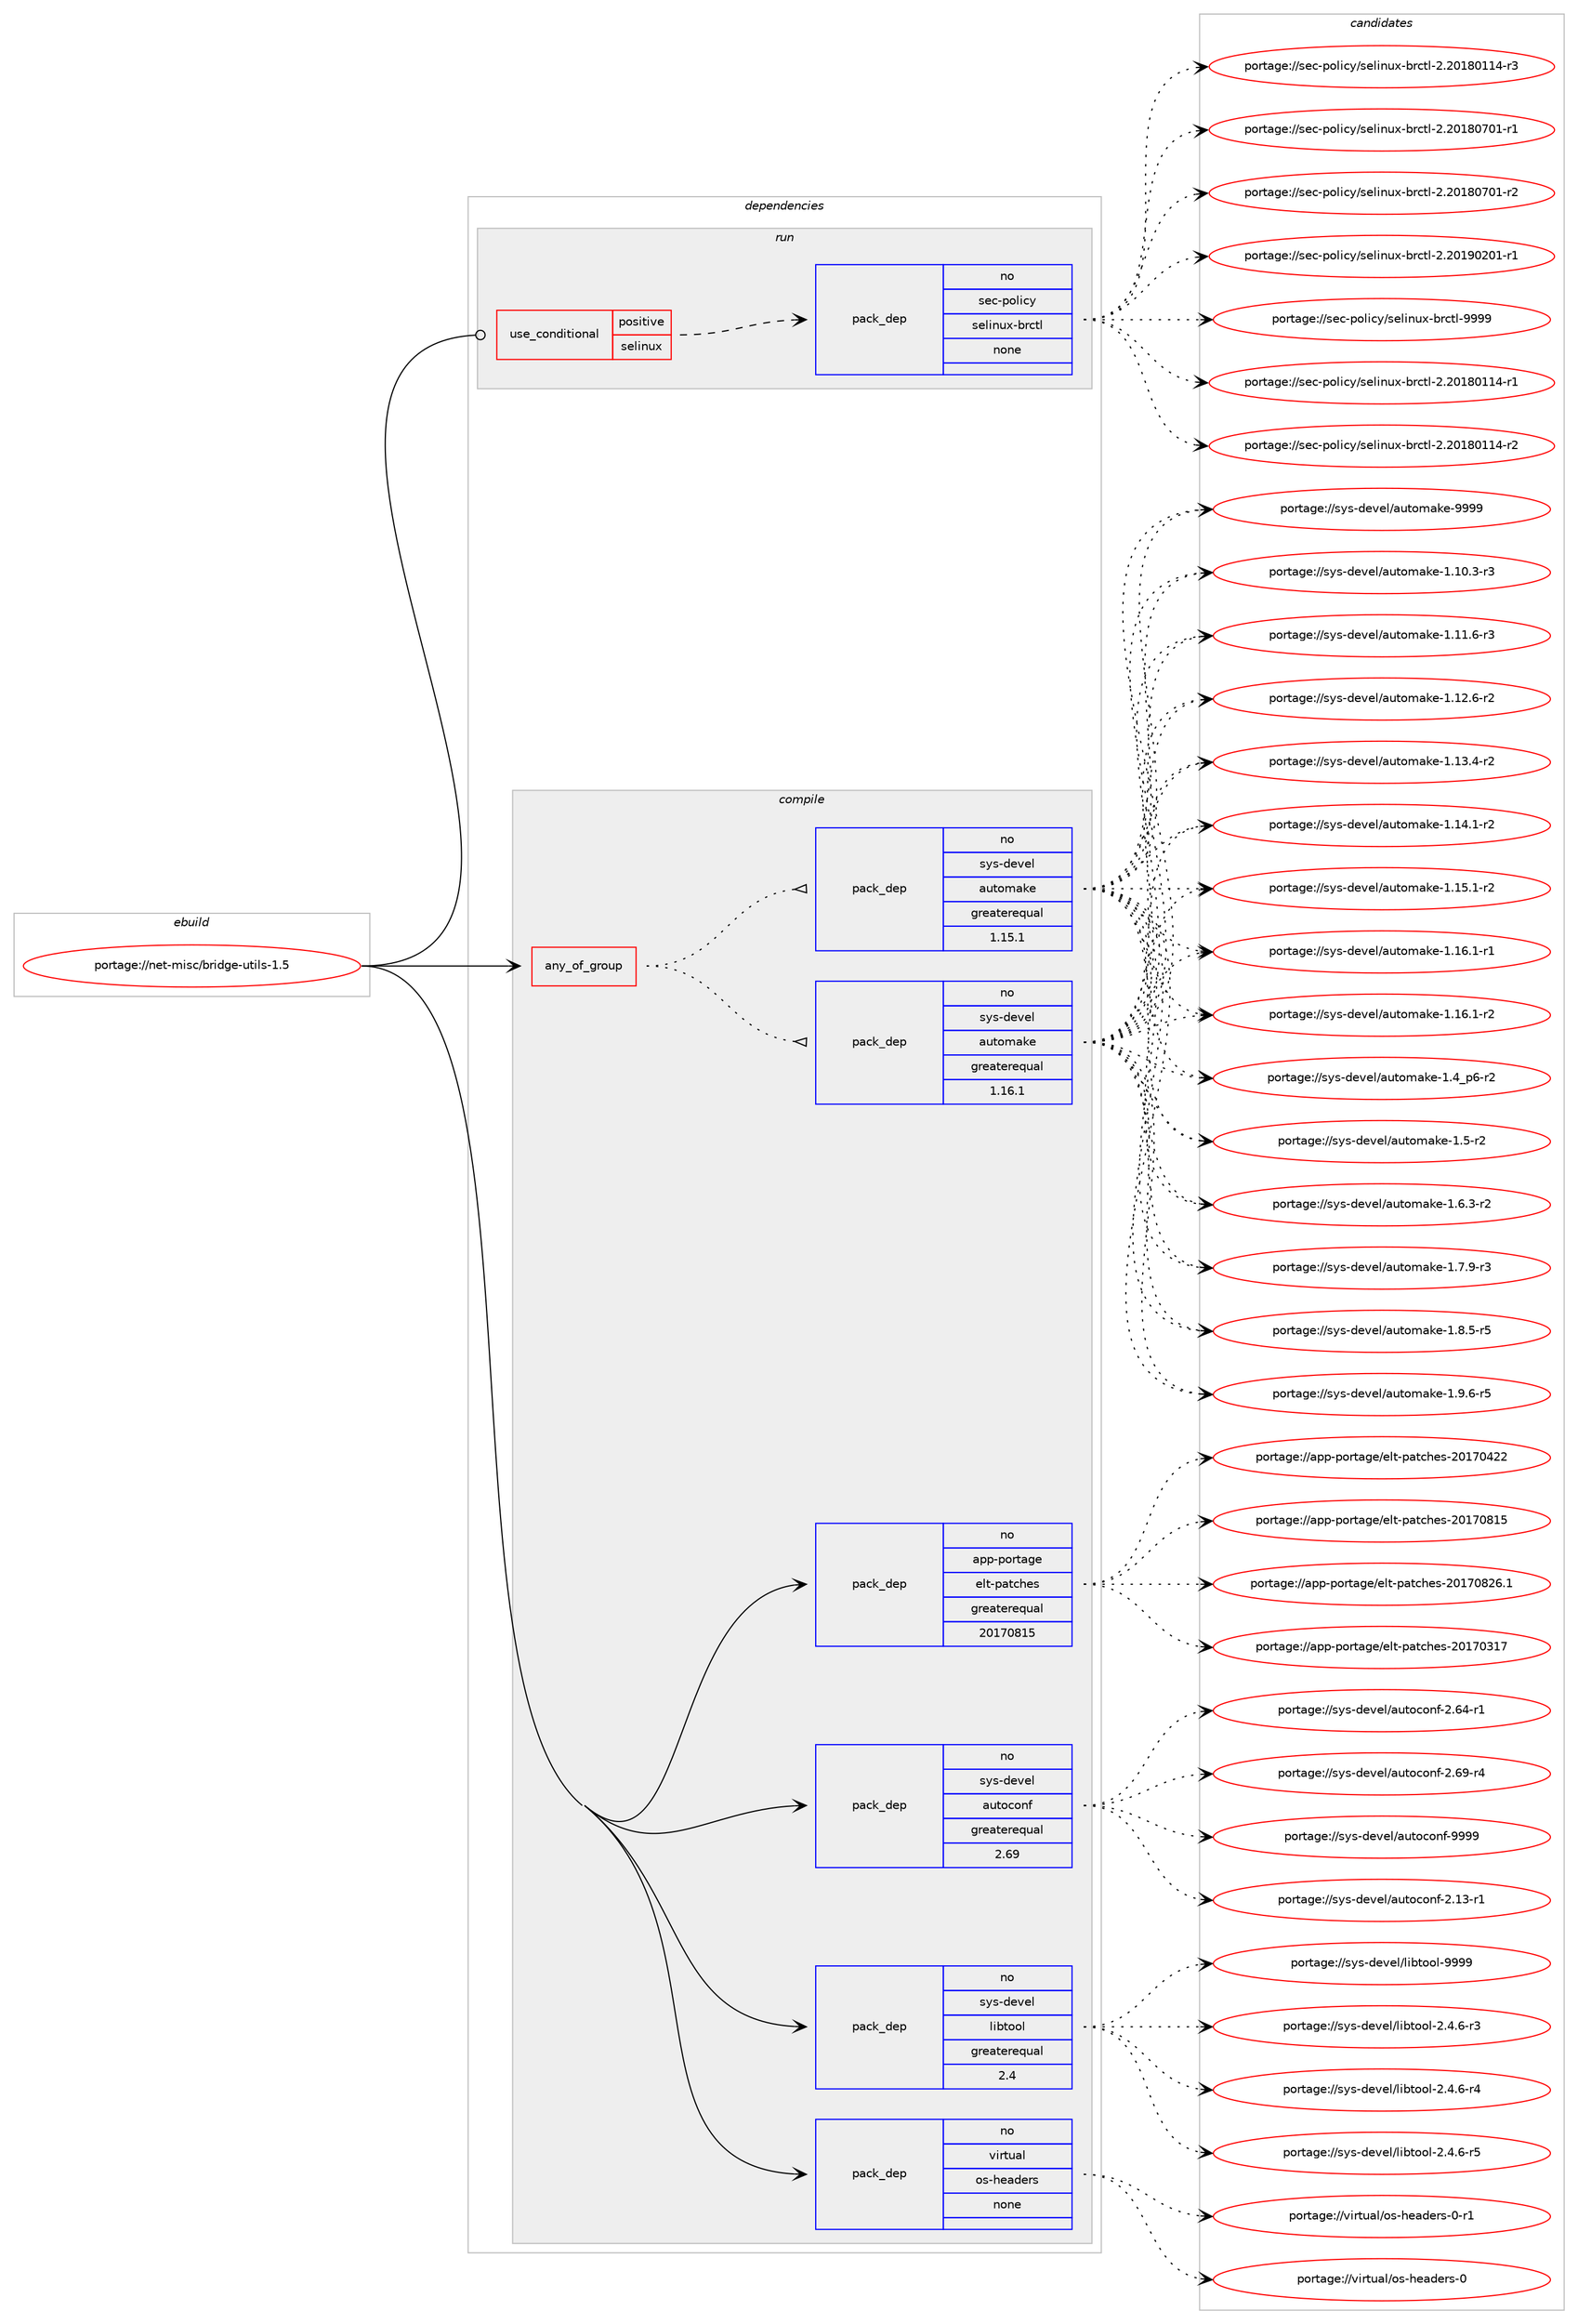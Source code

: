 digraph prolog {

# *************
# Graph options
# *************

newrank=true;
concentrate=true;
compound=true;
graph [rankdir=LR,fontname=Helvetica,fontsize=10,ranksep=1.5];#, ranksep=2.5, nodesep=0.2];
edge  [arrowhead=vee];
node  [fontname=Helvetica,fontsize=10];

# **********
# The ebuild
# **********

subgraph cluster_leftcol {
color=gray;
rank=same;
label=<<i>ebuild</i>>;
id [label="portage://net-misc/bridge-utils-1.5", color=red, width=4, href="../net-misc/bridge-utils-1.5.svg"];
}

# ****************
# The dependencies
# ****************

subgraph cluster_midcol {
color=gray;
label=<<i>dependencies</i>>;
subgraph cluster_compile {
fillcolor="#eeeeee";
style=filled;
label=<<i>compile</i>>;
subgraph any5926 {
dependency364390 [label=<<TABLE BORDER="0" CELLBORDER="1" CELLSPACING="0" CELLPADDING="4"><TR><TD CELLPADDING="10">any_of_group</TD></TR></TABLE>>, shape=none, color=red];subgraph pack267076 {
dependency364391 [label=<<TABLE BORDER="0" CELLBORDER="1" CELLSPACING="0" CELLPADDING="4" WIDTH="220"><TR><TD ROWSPAN="6" CELLPADDING="30">pack_dep</TD></TR><TR><TD WIDTH="110">no</TD></TR><TR><TD>sys-devel</TD></TR><TR><TD>automake</TD></TR><TR><TD>greaterequal</TD></TR><TR><TD>1.16.1</TD></TR></TABLE>>, shape=none, color=blue];
}
dependency364390:e -> dependency364391:w [weight=20,style="dotted",arrowhead="oinv"];
subgraph pack267077 {
dependency364392 [label=<<TABLE BORDER="0" CELLBORDER="1" CELLSPACING="0" CELLPADDING="4" WIDTH="220"><TR><TD ROWSPAN="6" CELLPADDING="30">pack_dep</TD></TR><TR><TD WIDTH="110">no</TD></TR><TR><TD>sys-devel</TD></TR><TR><TD>automake</TD></TR><TR><TD>greaterequal</TD></TR><TR><TD>1.15.1</TD></TR></TABLE>>, shape=none, color=blue];
}
dependency364390:e -> dependency364392:w [weight=20,style="dotted",arrowhead="oinv"];
}
id:e -> dependency364390:w [weight=20,style="solid",arrowhead="vee"];
subgraph pack267078 {
dependency364393 [label=<<TABLE BORDER="0" CELLBORDER="1" CELLSPACING="0" CELLPADDING="4" WIDTH="220"><TR><TD ROWSPAN="6" CELLPADDING="30">pack_dep</TD></TR><TR><TD WIDTH="110">no</TD></TR><TR><TD>app-portage</TD></TR><TR><TD>elt-patches</TD></TR><TR><TD>greaterequal</TD></TR><TR><TD>20170815</TD></TR></TABLE>>, shape=none, color=blue];
}
id:e -> dependency364393:w [weight=20,style="solid",arrowhead="vee"];
subgraph pack267079 {
dependency364394 [label=<<TABLE BORDER="0" CELLBORDER="1" CELLSPACING="0" CELLPADDING="4" WIDTH="220"><TR><TD ROWSPAN="6" CELLPADDING="30">pack_dep</TD></TR><TR><TD WIDTH="110">no</TD></TR><TR><TD>sys-devel</TD></TR><TR><TD>autoconf</TD></TR><TR><TD>greaterequal</TD></TR><TR><TD>2.69</TD></TR></TABLE>>, shape=none, color=blue];
}
id:e -> dependency364394:w [weight=20,style="solid",arrowhead="vee"];
subgraph pack267080 {
dependency364395 [label=<<TABLE BORDER="0" CELLBORDER="1" CELLSPACING="0" CELLPADDING="4" WIDTH="220"><TR><TD ROWSPAN="6" CELLPADDING="30">pack_dep</TD></TR><TR><TD WIDTH="110">no</TD></TR><TR><TD>sys-devel</TD></TR><TR><TD>libtool</TD></TR><TR><TD>greaterequal</TD></TR><TR><TD>2.4</TD></TR></TABLE>>, shape=none, color=blue];
}
id:e -> dependency364395:w [weight=20,style="solid",arrowhead="vee"];
subgraph pack267081 {
dependency364396 [label=<<TABLE BORDER="0" CELLBORDER="1" CELLSPACING="0" CELLPADDING="4" WIDTH="220"><TR><TD ROWSPAN="6" CELLPADDING="30">pack_dep</TD></TR><TR><TD WIDTH="110">no</TD></TR><TR><TD>virtual</TD></TR><TR><TD>os-headers</TD></TR><TR><TD>none</TD></TR><TR><TD></TD></TR></TABLE>>, shape=none, color=blue];
}
id:e -> dependency364396:w [weight=20,style="solid",arrowhead="vee"];
}
subgraph cluster_compileandrun {
fillcolor="#eeeeee";
style=filled;
label=<<i>compile and run</i>>;
}
subgraph cluster_run {
fillcolor="#eeeeee";
style=filled;
label=<<i>run</i>>;
subgraph cond91236 {
dependency364397 [label=<<TABLE BORDER="0" CELLBORDER="1" CELLSPACING="0" CELLPADDING="4"><TR><TD ROWSPAN="3" CELLPADDING="10">use_conditional</TD></TR><TR><TD>positive</TD></TR><TR><TD>selinux</TD></TR></TABLE>>, shape=none, color=red];
subgraph pack267082 {
dependency364398 [label=<<TABLE BORDER="0" CELLBORDER="1" CELLSPACING="0" CELLPADDING="4" WIDTH="220"><TR><TD ROWSPAN="6" CELLPADDING="30">pack_dep</TD></TR><TR><TD WIDTH="110">no</TD></TR><TR><TD>sec-policy</TD></TR><TR><TD>selinux-brctl</TD></TR><TR><TD>none</TD></TR><TR><TD></TD></TR></TABLE>>, shape=none, color=blue];
}
dependency364397:e -> dependency364398:w [weight=20,style="dashed",arrowhead="vee"];
}
id:e -> dependency364397:w [weight=20,style="solid",arrowhead="odot"];
}
}

# **************
# The candidates
# **************

subgraph cluster_choices {
rank=same;
color=gray;
label=<<i>candidates</i>>;

subgraph choice267076 {
color=black;
nodesep=1;
choiceportage11512111545100101118101108479711711611110997107101454946494846514511451 [label="portage://sys-devel/automake-1.10.3-r3", color=red, width=4,href="../sys-devel/automake-1.10.3-r3.svg"];
choiceportage11512111545100101118101108479711711611110997107101454946494946544511451 [label="portage://sys-devel/automake-1.11.6-r3", color=red, width=4,href="../sys-devel/automake-1.11.6-r3.svg"];
choiceportage11512111545100101118101108479711711611110997107101454946495046544511450 [label="portage://sys-devel/automake-1.12.6-r2", color=red, width=4,href="../sys-devel/automake-1.12.6-r2.svg"];
choiceportage11512111545100101118101108479711711611110997107101454946495146524511450 [label="portage://sys-devel/automake-1.13.4-r2", color=red, width=4,href="../sys-devel/automake-1.13.4-r2.svg"];
choiceportage11512111545100101118101108479711711611110997107101454946495246494511450 [label="portage://sys-devel/automake-1.14.1-r2", color=red, width=4,href="../sys-devel/automake-1.14.1-r2.svg"];
choiceportage11512111545100101118101108479711711611110997107101454946495346494511450 [label="portage://sys-devel/automake-1.15.1-r2", color=red, width=4,href="../sys-devel/automake-1.15.1-r2.svg"];
choiceportage11512111545100101118101108479711711611110997107101454946495446494511449 [label="portage://sys-devel/automake-1.16.1-r1", color=red, width=4,href="../sys-devel/automake-1.16.1-r1.svg"];
choiceportage11512111545100101118101108479711711611110997107101454946495446494511450 [label="portage://sys-devel/automake-1.16.1-r2", color=red, width=4,href="../sys-devel/automake-1.16.1-r2.svg"];
choiceportage115121115451001011181011084797117116111109971071014549465295112544511450 [label="portage://sys-devel/automake-1.4_p6-r2", color=red, width=4,href="../sys-devel/automake-1.4_p6-r2.svg"];
choiceportage11512111545100101118101108479711711611110997107101454946534511450 [label="portage://sys-devel/automake-1.5-r2", color=red, width=4,href="../sys-devel/automake-1.5-r2.svg"];
choiceportage115121115451001011181011084797117116111109971071014549465446514511450 [label="portage://sys-devel/automake-1.6.3-r2", color=red, width=4,href="../sys-devel/automake-1.6.3-r2.svg"];
choiceportage115121115451001011181011084797117116111109971071014549465546574511451 [label="portage://sys-devel/automake-1.7.9-r3", color=red, width=4,href="../sys-devel/automake-1.7.9-r3.svg"];
choiceportage115121115451001011181011084797117116111109971071014549465646534511453 [label="portage://sys-devel/automake-1.8.5-r5", color=red, width=4,href="../sys-devel/automake-1.8.5-r5.svg"];
choiceportage115121115451001011181011084797117116111109971071014549465746544511453 [label="portage://sys-devel/automake-1.9.6-r5", color=red, width=4,href="../sys-devel/automake-1.9.6-r5.svg"];
choiceportage115121115451001011181011084797117116111109971071014557575757 [label="portage://sys-devel/automake-9999", color=red, width=4,href="../sys-devel/automake-9999.svg"];
dependency364391:e -> choiceportage11512111545100101118101108479711711611110997107101454946494846514511451:w [style=dotted,weight="100"];
dependency364391:e -> choiceportage11512111545100101118101108479711711611110997107101454946494946544511451:w [style=dotted,weight="100"];
dependency364391:e -> choiceportage11512111545100101118101108479711711611110997107101454946495046544511450:w [style=dotted,weight="100"];
dependency364391:e -> choiceportage11512111545100101118101108479711711611110997107101454946495146524511450:w [style=dotted,weight="100"];
dependency364391:e -> choiceportage11512111545100101118101108479711711611110997107101454946495246494511450:w [style=dotted,weight="100"];
dependency364391:e -> choiceportage11512111545100101118101108479711711611110997107101454946495346494511450:w [style=dotted,weight="100"];
dependency364391:e -> choiceportage11512111545100101118101108479711711611110997107101454946495446494511449:w [style=dotted,weight="100"];
dependency364391:e -> choiceportage11512111545100101118101108479711711611110997107101454946495446494511450:w [style=dotted,weight="100"];
dependency364391:e -> choiceportage115121115451001011181011084797117116111109971071014549465295112544511450:w [style=dotted,weight="100"];
dependency364391:e -> choiceportage11512111545100101118101108479711711611110997107101454946534511450:w [style=dotted,weight="100"];
dependency364391:e -> choiceportage115121115451001011181011084797117116111109971071014549465446514511450:w [style=dotted,weight="100"];
dependency364391:e -> choiceportage115121115451001011181011084797117116111109971071014549465546574511451:w [style=dotted,weight="100"];
dependency364391:e -> choiceportage115121115451001011181011084797117116111109971071014549465646534511453:w [style=dotted,weight="100"];
dependency364391:e -> choiceportage115121115451001011181011084797117116111109971071014549465746544511453:w [style=dotted,weight="100"];
dependency364391:e -> choiceportage115121115451001011181011084797117116111109971071014557575757:w [style=dotted,weight="100"];
}
subgraph choice267077 {
color=black;
nodesep=1;
choiceportage11512111545100101118101108479711711611110997107101454946494846514511451 [label="portage://sys-devel/automake-1.10.3-r3", color=red, width=4,href="../sys-devel/automake-1.10.3-r3.svg"];
choiceportage11512111545100101118101108479711711611110997107101454946494946544511451 [label="portage://sys-devel/automake-1.11.6-r3", color=red, width=4,href="../sys-devel/automake-1.11.6-r3.svg"];
choiceportage11512111545100101118101108479711711611110997107101454946495046544511450 [label="portage://sys-devel/automake-1.12.6-r2", color=red, width=4,href="../sys-devel/automake-1.12.6-r2.svg"];
choiceportage11512111545100101118101108479711711611110997107101454946495146524511450 [label="portage://sys-devel/automake-1.13.4-r2", color=red, width=4,href="../sys-devel/automake-1.13.4-r2.svg"];
choiceportage11512111545100101118101108479711711611110997107101454946495246494511450 [label="portage://sys-devel/automake-1.14.1-r2", color=red, width=4,href="../sys-devel/automake-1.14.1-r2.svg"];
choiceportage11512111545100101118101108479711711611110997107101454946495346494511450 [label="portage://sys-devel/automake-1.15.1-r2", color=red, width=4,href="../sys-devel/automake-1.15.1-r2.svg"];
choiceportage11512111545100101118101108479711711611110997107101454946495446494511449 [label="portage://sys-devel/automake-1.16.1-r1", color=red, width=4,href="../sys-devel/automake-1.16.1-r1.svg"];
choiceportage11512111545100101118101108479711711611110997107101454946495446494511450 [label="portage://sys-devel/automake-1.16.1-r2", color=red, width=4,href="../sys-devel/automake-1.16.1-r2.svg"];
choiceportage115121115451001011181011084797117116111109971071014549465295112544511450 [label="portage://sys-devel/automake-1.4_p6-r2", color=red, width=4,href="../sys-devel/automake-1.4_p6-r2.svg"];
choiceportage11512111545100101118101108479711711611110997107101454946534511450 [label="portage://sys-devel/automake-1.5-r2", color=red, width=4,href="../sys-devel/automake-1.5-r2.svg"];
choiceportage115121115451001011181011084797117116111109971071014549465446514511450 [label="portage://sys-devel/automake-1.6.3-r2", color=red, width=4,href="../sys-devel/automake-1.6.3-r2.svg"];
choiceportage115121115451001011181011084797117116111109971071014549465546574511451 [label="portage://sys-devel/automake-1.7.9-r3", color=red, width=4,href="../sys-devel/automake-1.7.9-r3.svg"];
choiceportage115121115451001011181011084797117116111109971071014549465646534511453 [label="portage://sys-devel/automake-1.8.5-r5", color=red, width=4,href="../sys-devel/automake-1.8.5-r5.svg"];
choiceportage115121115451001011181011084797117116111109971071014549465746544511453 [label="portage://sys-devel/automake-1.9.6-r5", color=red, width=4,href="../sys-devel/automake-1.9.6-r5.svg"];
choiceportage115121115451001011181011084797117116111109971071014557575757 [label="portage://sys-devel/automake-9999", color=red, width=4,href="../sys-devel/automake-9999.svg"];
dependency364392:e -> choiceportage11512111545100101118101108479711711611110997107101454946494846514511451:w [style=dotted,weight="100"];
dependency364392:e -> choiceportage11512111545100101118101108479711711611110997107101454946494946544511451:w [style=dotted,weight="100"];
dependency364392:e -> choiceportage11512111545100101118101108479711711611110997107101454946495046544511450:w [style=dotted,weight="100"];
dependency364392:e -> choiceportage11512111545100101118101108479711711611110997107101454946495146524511450:w [style=dotted,weight="100"];
dependency364392:e -> choiceportage11512111545100101118101108479711711611110997107101454946495246494511450:w [style=dotted,weight="100"];
dependency364392:e -> choiceportage11512111545100101118101108479711711611110997107101454946495346494511450:w [style=dotted,weight="100"];
dependency364392:e -> choiceportage11512111545100101118101108479711711611110997107101454946495446494511449:w [style=dotted,weight="100"];
dependency364392:e -> choiceportage11512111545100101118101108479711711611110997107101454946495446494511450:w [style=dotted,weight="100"];
dependency364392:e -> choiceportage115121115451001011181011084797117116111109971071014549465295112544511450:w [style=dotted,weight="100"];
dependency364392:e -> choiceportage11512111545100101118101108479711711611110997107101454946534511450:w [style=dotted,weight="100"];
dependency364392:e -> choiceportage115121115451001011181011084797117116111109971071014549465446514511450:w [style=dotted,weight="100"];
dependency364392:e -> choiceportage115121115451001011181011084797117116111109971071014549465546574511451:w [style=dotted,weight="100"];
dependency364392:e -> choiceportage115121115451001011181011084797117116111109971071014549465646534511453:w [style=dotted,weight="100"];
dependency364392:e -> choiceportage115121115451001011181011084797117116111109971071014549465746544511453:w [style=dotted,weight="100"];
dependency364392:e -> choiceportage115121115451001011181011084797117116111109971071014557575757:w [style=dotted,weight="100"];
}
subgraph choice267078 {
color=black;
nodesep=1;
choiceportage97112112451121111141169710310147101108116451129711699104101115455048495548514955 [label="portage://app-portage/elt-patches-20170317", color=red, width=4,href="../app-portage/elt-patches-20170317.svg"];
choiceportage97112112451121111141169710310147101108116451129711699104101115455048495548525050 [label="portage://app-portage/elt-patches-20170422", color=red, width=4,href="../app-portage/elt-patches-20170422.svg"];
choiceportage97112112451121111141169710310147101108116451129711699104101115455048495548564953 [label="portage://app-portage/elt-patches-20170815", color=red, width=4,href="../app-portage/elt-patches-20170815.svg"];
choiceportage971121124511211111411697103101471011081164511297116991041011154550484955485650544649 [label="portage://app-portage/elt-patches-20170826.1", color=red, width=4,href="../app-portage/elt-patches-20170826.1.svg"];
dependency364393:e -> choiceportage97112112451121111141169710310147101108116451129711699104101115455048495548514955:w [style=dotted,weight="100"];
dependency364393:e -> choiceportage97112112451121111141169710310147101108116451129711699104101115455048495548525050:w [style=dotted,weight="100"];
dependency364393:e -> choiceportage97112112451121111141169710310147101108116451129711699104101115455048495548564953:w [style=dotted,weight="100"];
dependency364393:e -> choiceportage971121124511211111411697103101471011081164511297116991041011154550484955485650544649:w [style=dotted,weight="100"];
}
subgraph choice267079 {
color=black;
nodesep=1;
choiceportage1151211154510010111810110847971171161119911111010245504649514511449 [label="portage://sys-devel/autoconf-2.13-r1", color=red, width=4,href="../sys-devel/autoconf-2.13-r1.svg"];
choiceportage1151211154510010111810110847971171161119911111010245504654524511449 [label="portage://sys-devel/autoconf-2.64-r1", color=red, width=4,href="../sys-devel/autoconf-2.64-r1.svg"];
choiceportage1151211154510010111810110847971171161119911111010245504654574511452 [label="portage://sys-devel/autoconf-2.69-r4", color=red, width=4,href="../sys-devel/autoconf-2.69-r4.svg"];
choiceportage115121115451001011181011084797117116111991111101024557575757 [label="portage://sys-devel/autoconf-9999", color=red, width=4,href="../sys-devel/autoconf-9999.svg"];
dependency364394:e -> choiceportage1151211154510010111810110847971171161119911111010245504649514511449:w [style=dotted,weight="100"];
dependency364394:e -> choiceportage1151211154510010111810110847971171161119911111010245504654524511449:w [style=dotted,weight="100"];
dependency364394:e -> choiceportage1151211154510010111810110847971171161119911111010245504654574511452:w [style=dotted,weight="100"];
dependency364394:e -> choiceportage115121115451001011181011084797117116111991111101024557575757:w [style=dotted,weight="100"];
}
subgraph choice267080 {
color=black;
nodesep=1;
choiceportage1151211154510010111810110847108105981161111111084550465246544511451 [label="portage://sys-devel/libtool-2.4.6-r3", color=red, width=4,href="../sys-devel/libtool-2.4.6-r3.svg"];
choiceportage1151211154510010111810110847108105981161111111084550465246544511452 [label="portage://sys-devel/libtool-2.4.6-r4", color=red, width=4,href="../sys-devel/libtool-2.4.6-r4.svg"];
choiceportage1151211154510010111810110847108105981161111111084550465246544511453 [label="portage://sys-devel/libtool-2.4.6-r5", color=red, width=4,href="../sys-devel/libtool-2.4.6-r5.svg"];
choiceportage1151211154510010111810110847108105981161111111084557575757 [label="portage://sys-devel/libtool-9999", color=red, width=4,href="../sys-devel/libtool-9999.svg"];
dependency364395:e -> choiceportage1151211154510010111810110847108105981161111111084550465246544511451:w [style=dotted,weight="100"];
dependency364395:e -> choiceportage1151211154510010111810110847108105981161111111084550465246544511452:w [style=dotted,weight="100"];
dependency364395:e -> choiceportage1151211154510010111810110847108105981161111111084550465246544511453:w [style=dotted,weight="100"];
dependency364395:e -> choiceportage1151211154510010111810110847108105981161111111084557575757:w [style=dotted,weight="100"];
}
subgraph choice267081 {
color=black;
nodesep=1;
choiceportage118105114116117971084711111545104101971001011141154548 [label="portage://virtual/os-headers-0", color=red, width=4,href="../virtual/os-headers-0.svg"];
choiceportage1181051141161179710847111115451041019710010111411545484511449 [label="portage://virtual/os-headers-0-r1", color=red, width=4,href="../virtual/os-headers-0-r1.svg"];
dependency364396:e -> choiceportage118105114116117971084711111545104101971001011141154548:w [style=dotted,weight="100"];
dependency364396:e -> choiceportage1181051141161179710847111115451041019710010111411545484511449:w [style=dotted,weight="100"];
}
subgraph choice267082 {
color=black;
nodesep=1;
choiceportage1151019945112111108105991214711510110810511011712045981149911610845504650484956484949524511449 [label="portage://sec-policy/selinux-brctl-2.20180114-r1", color=red, width=4,href="../sec-policy/selinux-brctl-2.20180114-r1.svg"];
choiceportage1151019945112111108105991214711510110810511011712045981149911610845504650484956484949524511450 [label="portage://sec-policy/selinux-brctl-2.20180114-r2", color=red, width=4,href="../sec-policy/selinux-brctl-2.20180114-r2.svg"];
choiceportage1151019945112111108105991214711510110810511011712045981149911610845504650484956484949524511451 [label="portage://sec-policy/selinux-brctl-2.20180114-r3", color=red, width=4,href="../sec-policy/selinux-brctl-2.20180114-r3.svg"];
choiceportage1151019945112111108105991214711510110810511011712045981149911610845504650484956485548494511449 [label="portage://sec-policy/selinux-brctl-2.20180701-r1", color=red, width=4,href="../sec-policy/selinux-brctl-2.20180701-r1.svg"];
choiceportage1151019945112111108105991214711510110810511011712045981149911610845504650484956485548494511450 [label="portage://sec-policy/selinux-brctl-2.20180701-r2", color=red, width=4,href="../sec-policy/selinux-brctl-2.20180701-r2.svg"];
choiceportage1151019945112111108105991214711510110810511011712045981149911610845504650484957485048494511449 [label="portage://sec-policy/selinux-brctl-2.20190201-r1", color=red, width=4,href="../sec-policy/selinux-brctl-2.20190201-r1.svg"];
choiceportage115101994511211110810599121471151011081051101171204598114991161084557575757 [label="portage://sec-policy/selinux-brctl-9999", color=red, width=4,href="../sec-policy/selinux-brctl-9999.svg"];
dependency364398:e -> choiceportage1151019945112111108105991214711510110810511011712045981149911610845504650484956484949524511449:w [style=dotted,weight="100"];
dependency364398:e -> choiceportage1151019945112111108105991214711510110810511011712045981149911610845504650484956484949524511450:w [style=dotted,weight="100"];
dependency364398:e -> choiceportage1151019945112111108105991214711510110810511011712045981149911610845504650484956484949524511451:w [style=dotted,weight="100"];
dependency364398:e -> choiceportage1151019945112111108105991214711510110810511011712045981149911610845504650484956485548494511449:w [style=dotted,weight="100"];
dependency364398:e -> choiceportage1151019945112111108105991214711510110810511011712045981149911610845504650484956485548494511450:w [style=dotted,weight="100"];
dependency364398:e -> choiceportage1151019945112111108105991214711510110810511011712045981149911610845504650484957485048494511449:w [style=dotted,weight="100"];
dependency364398:e -> choiceportage115101994511211110810599121471151011081051101171204598114991161084557575757:w [style=dotted,weight="100"];
}
}

}
